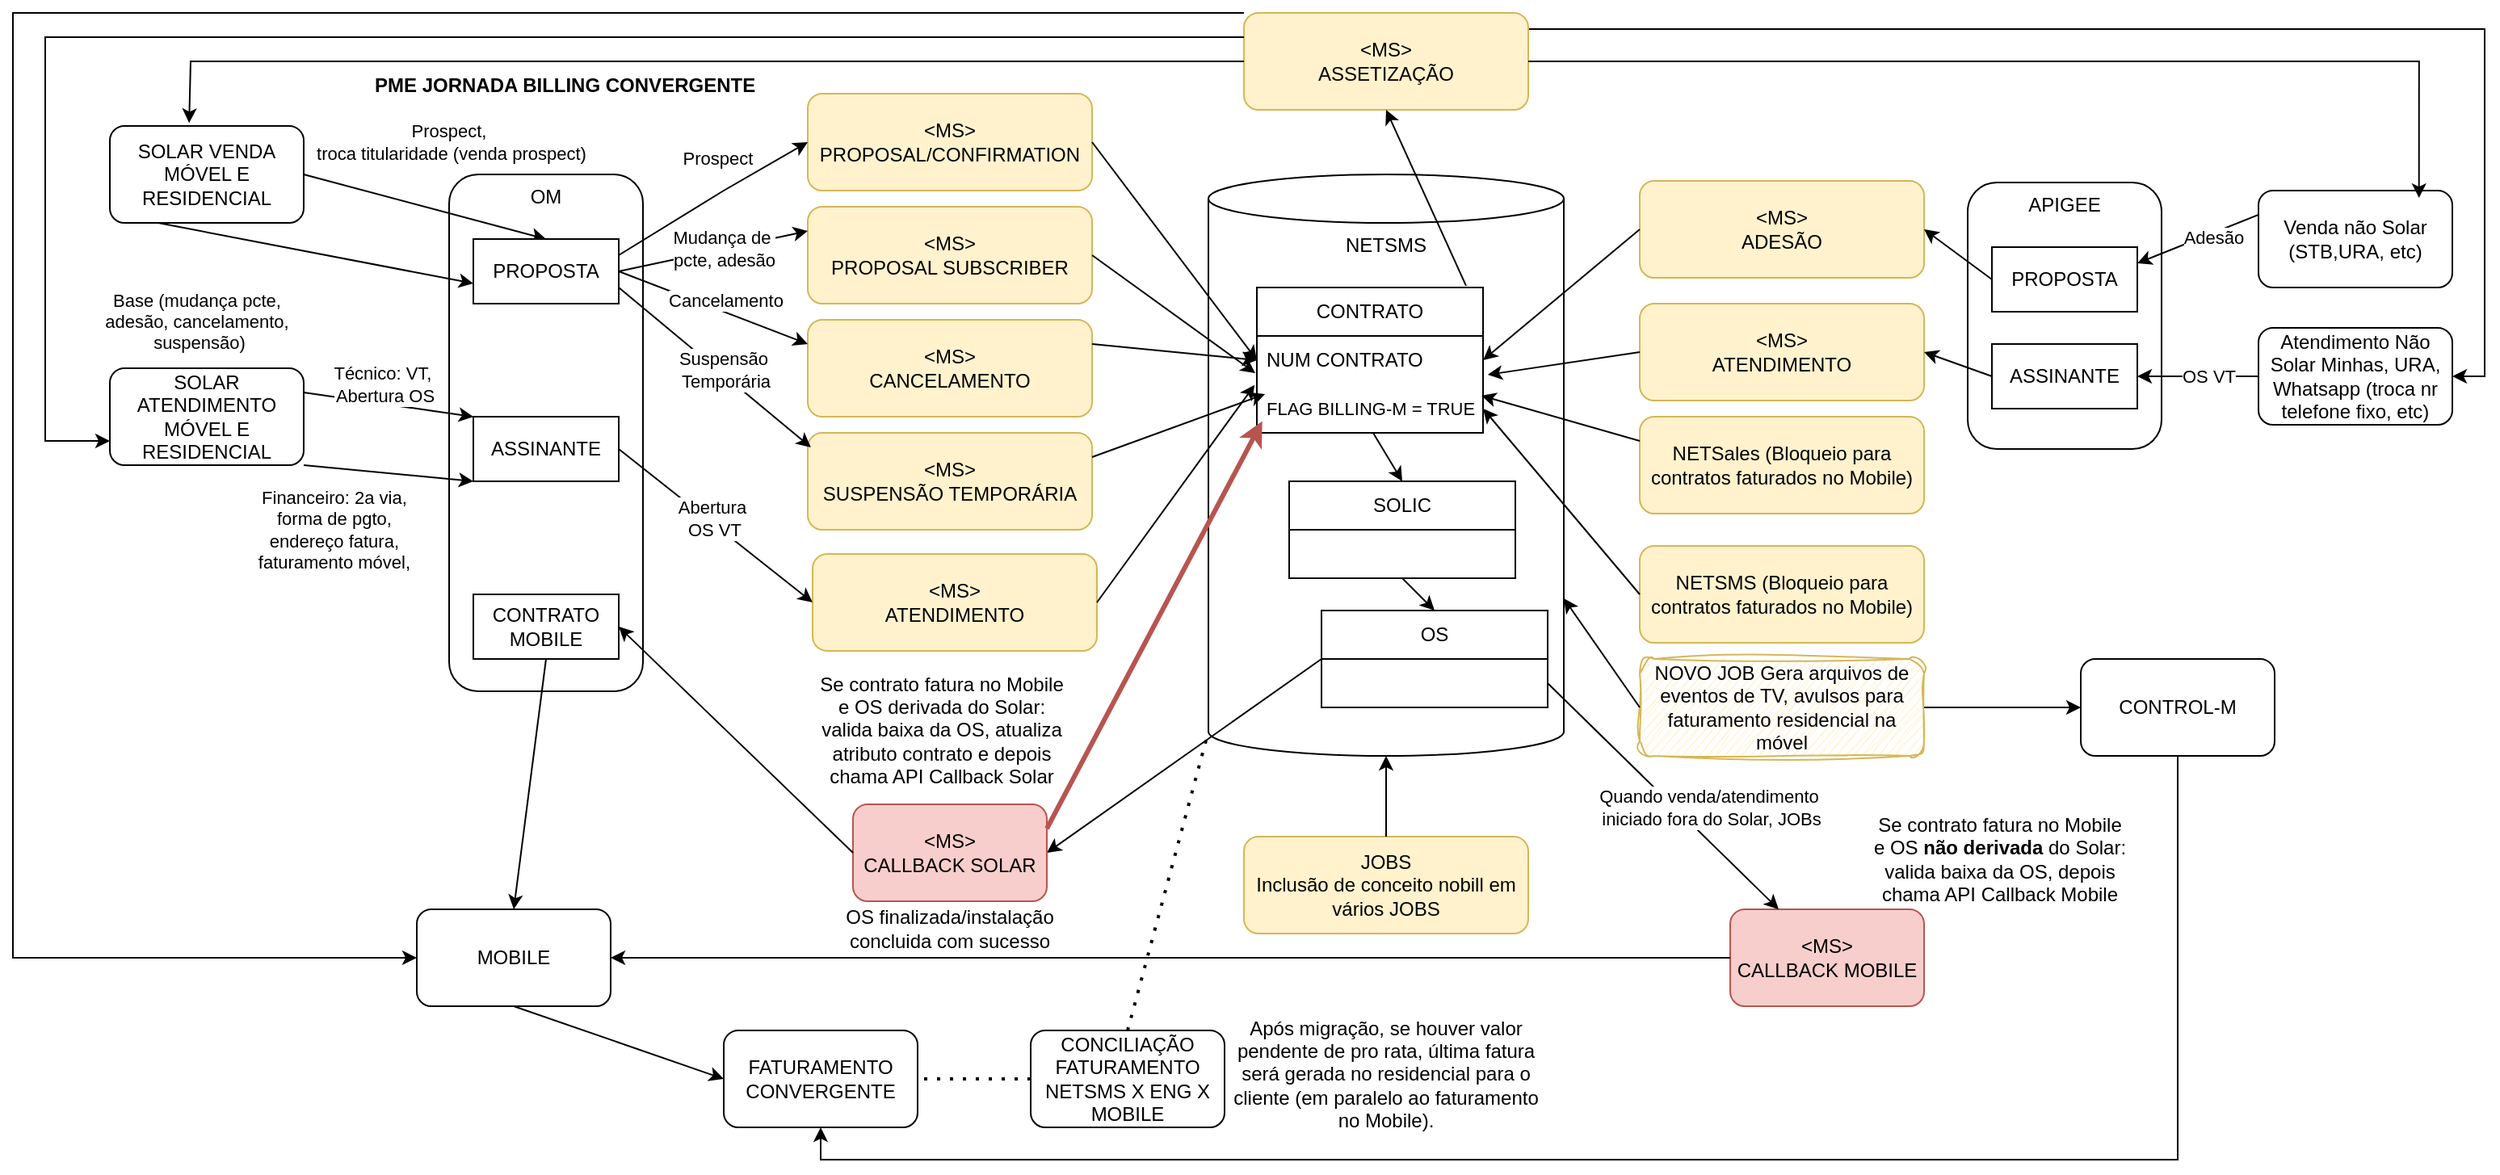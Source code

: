 <mxfile version="28.0.7">
  <diagram name="Página-1" id="GRtSqkPFpdcZIhxBoEUD">
    <mxGraphModel dx="1042" dy="527" grid="1" gridSize="10" guides="1" tooltips="1" connect="1" arrows="1" fold="1" page="1" pageScale="1" pageWidth="827" pageHeight="1169" math="0" shadow="0">
      <root>
        <mxCell id="0" />
        <mxCell id="1" parent="0" />
        <mxCell id="kH3_FAEMpBlHl0FE8i5Q-1" value="SOLAR VENDA&lt;div&gt;MÓVEL E RESIDENCIAL&lt;/div&gt;" style="rounded=1;whiteSpace=wrap;html=1;" vertex="1" parent="1">
          <mxGeometry x="80" y="100" width="120" height="60" as="geometry" />
        </mxCell>
        <mxCell id="kH3_FAEMpBlHl0FE8i5Q-2" value="&lt;b&gt;PME JORNADA BILLING CONVERGENTE&lt;/b&gt;" style="text;html=1;align=left;verticalAlign=middle;whiteSpace=wrap;rounded=0;" vertex="1" parent="1">
          <mxGeometry x="242" y="60" width="270" height="30" as="geometry" />
        </mxCell>
        <mxCell id="kH3_FAEMpBlHl0FE8i5Q-3" value="OM" style="rounded=1;whiteSpace=wrap;html=1;verticalAlign=top;" vertex="1" parent="1">
          <mxGeometry x="290" y="130" width="120" height="320" as="geometry" />
        </mxCell>
        <mxCell id="kH3_FAEMpBlHl0FE8i5Q-4" value="NETSMS" style="shape=cylinder3;whiteSpace=wrap;html=1;boundedLbl=1;backgroundOutline=1;size=15;verticalAlign=top;" vertex="1" parent="1">
          <mxGeometry x="760" y="130" width="220" height="360" as="geometry" />
        </mxCell>
        <mxCell id="kH3_FAEMpBlHl0FE8i5Q-5" value="&amp;lt;MS&amp;gt;&lt;br&gt;PROPOSAL/CONFIRMATION" style="rounded=1;whiteSpace=wrap;html=1;fillColor=#fff2cc;strokeColor=#d6b656;" vertex="1" parent="1">
          <mxGeometry x="512" y="80" width="176" height="60" as="geometry" />
        </mxCell>
        <mxCell id="kH3_FAEMpBlHl0FE8i5Q-6" value="" style="endArrow=classic;html=1;rounded=0;entryX=0;entryY=0.5;entryDx=0;entryDy=0;exitX=1;exitY=0.5;exitDx=0;exitDy=0;" edge="1" parent="1" source="kH3_FAEMpBlHl0FE8i5Q-5" target="kH3_FAEMpBlHl0FE8i5Q-11">
          <mxGeometry width="50" height="50" relative="1" as="geometry">
            <mxPoint x="680" y="280" as="sourcePoint" />
            <mxPoint x="730" y="230" as="targetPoint" />
          </mxGeometry>
        </mxCell>
        <mxCell id="kH3_FAEMpBlHl0FE8i5Q-7" value="" style="endArrow=classic;html=1;rounded=0;entryX=0;entryY=0.5;entryDx=0;entryDy=0;exitX=1;exitY=0.25;exitDx=0;exitDy=0;" edge="1" parent="1" source="kH3_FAEMpBlHl0FE8i5Q-22" target="kH3_FAEMpBlHl0FE8i5Q-5">
          <mxGeometry width="50" height="50" relative="1" as="geometry">
            <mxPoint x="520" y="270" as="sourcePoint" />
            <mxPoint x="570" y="220" as="targetPoint" />
            <Array as="points">
              <mxPoint x="460" y="140" />
            </Array>
          </mxGeometry>
        </mxCell>
        <mxCell id="kH3_FAEMpBlHl0FE8i5Q-8" value="" style="endArrow=classic;html=1;rounded=0;entryX=0.5;entryY=0;entryDx=0;entryDy=0;exitX=1;exitY=0.5;exitDx=0;exitDy=0;" edge="1" parent="1" source="kH3_FAEMpBlHl0FE8i5Q-1" target="kH3_FAEMpBlHl0FE8i5Q-22">
          <mxGeometry width="50" height="50" relative="1" as="geometry">
            <mxPoint x="240" y="370" as="sourcePoint" />
            <mxPoint x="290" y="320" as="targetPoint" />
          </mxGeometry>
        </mxCell>
        <mxCell id="kH3_FAEMpBlHl0FE8i5Q-9" value="Prospect,&amp;nbsp;&lt;div&gt;troca titularidade (venda prospect)&lt;/div&gt;" style="edgeLabel;html=1;align=center;verticalAlign=middle;resizable=0;points=[];" vertex="1" connectable="0" parent="kH3_FAEMpBlHl0FE8i5Q-8">
          <mxGeometry x="-0.416" y="2" relative="1" as="geometry">
            <mxPoint x="46" y="-30" as="offset" />
          </mxGeometry>
        </mxCell>
        <mxCell id="kH3_FAEMpBlHl0FE8i5Q-10" value="CONTRATO" style="swimlane;fontStyle=0;childLayout=stackLayout;horizontal=1;startSize=30;horizontalStack=0;resizeParent=1;resizeParentMax=0;resizeLast=0;collapsible=1;marginBottom=0;whiteSpace=wrap;html=1;" vertex="1" parent="1">
          <mxGeometry x="790" y="200" width="140" height="90" as="geometry" />
        </mxCell>
        <mxCell id="kH3_FAEMpBlHl0FE8i5Q-11" value="NUM CONTRATO" style="text;strokeColor=none;fillColor=none;align=left;verticalAlign=middle;spacingLeft=4;spacingRight=4;overflow=hidden;points=[[0,0.5],[1,0.5]];portConstraint=eastwest;rotatable=0;whiteSpace=wrap;html=1;" vertex="1" parent="kH3_FAEMpBlHl0FE8i5Q-10">
          <mxGeometry y="30" width="140" height="30" as="geometry" />
        </mxCell>
        <mxCell id="kH3_FAEMpBlHl0FE8i5Q-12" value="&lt;font style=&quot;font-size: 11px;&quot;&gt;FLAG BILLING-M = TRUE&lt;/font&gt;" style="text;strokeColor=none;fillColor=none;align=left;verticalAlign=middle;spacingLeft=4;spacingRight=4;overflow=hidden;points=[[0,0.5],[1,0.5]];portConstraint=eastwest;rotatable=0;whiteSpace=wrap;html=1;" vertex="1" parent="kH3_FAEMpBlHl0FE8i5Q-10">
          <mxGeometry y="60" width="140" height="30" as="geometry" />
        </mxCell>
        <mxCell id="kH3_FAEMpBlHl0FE8i5Q-13" value="MOBILE" style="rounded=1;whiteSpace=wrap;html=1;" vertex="1" parent="1">
          <mxGeometry x="270" y="585" width="120" height="60" as="geometry" />
        </mxCell>
        <mxCell id="kH3_FAEMpBlHl0FE8i5Q-14" value="" style="endArrow=classic;html=1;rounded=0;entryX=0.5;entryY=0;entryDx=0;entryDy=0;exitX=0.514;exitY=1;exitDx=0;exitDy=0;exitPerimeter=0;" edge="1" parent="1" source="kH3_FAEMpBlHl0FE8i5Q-12" target="kH3_FAEMpBlHl0FE8i5Q-16">
          <mxGeometry width="50" height="50" relative="1" as="geometry">
            <mxPoint x="660" y="410" as="sourcePoint" />
            <mxPoint x="710" y="360" as="targetPoint" />
          </mxGeometry>
        </mxCell>
        <mxCell id="kH3_FAEMpBlHl0FE8i5Q-15" value="" style="endArrow=classic;html=1;rounded=0;entryX=0.5;entryY=0;entryDx=0;entryDy=0;exitX=0.5;exitY=1;exitDx=0;exitDy=0;" edge="1" parent="1" source="kH3_FAEMpBlHl0FE8i5Q-23" target="kH3_FAEMpBlHl0FE8i5Q-13">
          <mxGeometry width="50" height="50" relative="1" as="geometry">
            <mxPoint x="550" y="456.5" as="sourcePoint" />
            <mxPoint x="610" y="440" as="targetPoint" />
          </mxGeometry>
        </mxCell>
        <mxCell id="kH3_FAEMpBlHl0FE8i5Q-16" value="SOLIC" style="swimlane;fontStyle=0;childLayout=stackLayout;horizontal=1;startSize=30;horizontalStack=0;resizeParent=1;resizeParentMax=0;resizeLast=0;collapsible=1;marginBottom=0;whiteSpace=wrap;html=1;" vertex="1" parent="1">
          <mxGeometry x="810" y="320" width="140" height="60" as="geometry" />
        </mxCell>
        <mxCell id="kH3_FAEMpBlHl0FE8i5Q-17" value="OS" style="swimlane;fontStyle=0;childLayout=stackLayout;horizontal=1;startSize=30;horizontalStack=0;resizeParent=1;resizeParentMax=0;resizeLast=0;collapsible=1;marginBottom=0;whiteSpace=wrap;html=1;" vertex="1" parent="1">
          <mxGeometry x="830" y="400" width="140" height="60" as="geometry" />
        </mxCell>
        <mxCell id="kH3_FAEMpBlHl0FE8i5Q-18" value="" style="endArrow=classic;html=1;rounded=0;entryX=0.5;entryY=0;entryDx=0;entryDy=0;exitX=0.5;exitY=1;exitDx=0;exitDy=0;" edge="1" parent="1" source="kH3_FAEMpBlHl0FE8i5Q-16" target="kH3_FAEMpBlHl0FE8i5Q-17">
          <mxGeometry width="50" height="50" relative="1" as="geometry">
            <mxPoint x="920" y="330" as="sourcePoint" />
            <mxPoint x="938" y="360" as="targetPoint" />
          </mxGeometry>
        </mxCell>
        <mxCell id="kH3_FAEMpBlHl0FE8i5Q-19" value="" style="endArrow=classic;html=1;rounded=0;exitX=0;exitY=0.5;exitDx=0;exitDy=0;entryX=1;entryY=0.5;entryDx=0;entryDy=0;" edge="1" parent="1" source="kH3_FAEMpBlHl0FE8i5Q-17" target="kH3_FAEMpBlHl0FE8i5Q-21">
          <mxGeometry width="50" height="50" relative="1" as="geometry">
            <mxPoint x="800" y="550" as="sourcePoint" />
            <mxPoint x="850" y="500" as="targetPoint" />
          </mxGeometry>
        </mxCell>
        <mxCell id="kH3_FAEMpBlHl0FE8i5Q-20" value="OS finalizada/instalação concluida com sucesso" style="text;html=1;align=center;verticalAlign=middle;whiteSpace=wrap;rounded=0;" vertex="1" parent="1">
          <mxGeometry x="516" y="577" width="168" height="40" as="geometry" />
        </mxCell>
        <mxCell id="kH3_FAEMpBlHl0FE8i5Q-21" value="&amp;lt;MS&amp;gt;&lt;br&gt;CALLBACK SOLAR" style="rounded=1;whiteSpace=wrap;html=1;fillColor=#f8cecc;strokeColor=#b85450;" vertex="1" parent="1">
          <mxGeometry x="540" y="520" width="120" height="60" as="geometry" />
        </mxCell>
        <mxCell id="kH3_FAEMpBlHl0FE8i5Q-22" value="PROPOSTA" style="rounded=0;whiteSpace=wrap;html=1;" vertex="1" parent="1">
          <mxGeometry x="305" y="170" width="90" height="40" as="geometry" />
        </mxCell>
        <mxCell id="kH3_FAEMpBlHl0FE8i5Q-23" value="CONTRATO MOBILE" style="rounded=0;whiteSpace=wrap;html=1;" vertex="1" parent="1">
          <mxGeometry x="305" y="390" width="90" height="40" as="geometry" />
        </mxCell>
        <mxCell id="kH3_FAEMpBlHl0FE8i5Q-24" value="" style="endArrow=classic;html=1;rounded=0;entryX=1;entryY=0.5;entryDx=0;entryDy=0;exitX=0;exitY=0.5;exitDx=0;exitDy=0;" edge="1" parent="1" source="kH3_FAEMpBlHl0FE8i5Q-21" target="kH3_FAEMpBlHl0FE8i5Q-23">
          <mxGeometry width="50" height="50" relative="1" as="geometry">
            <mxPoint x="430" y="390" as="sourcePoint" />
            <mxPoint x="480" y="340" as="targetPoint" />
          </mxGeometry>
        </mxCell>
        <mxCell id="kH3_FAEMpBlHl0FE8i5Q-25" value="CONCILIAÇÃO FATURAMENTO NETSMS X ENG X MOBILE" style="rounded=1;whiteSpace=wrap;html=1;" vertex="1" parent="1">
          <mxGeometry x="650" y="660" width="120" height="60" as="geometry" />
        </mxCell>
        <mxCell id="kH3_FAEMpBlHl0FE8i5Q-26" value="" style="endArrow=none;dashed=1;html=1;dashPattern=1 3;strokeWidth=2;rounded=0;exitX=0;exitY=0.5;exitDx=0;exitDy=0;entryX=1;entryY=0.5;entryDx=0;entryDy=0;" edge="1" parent="1" source="kH3_FAEMpBlHl0FE8i5Q-25" target="kH3_FAEMpBlHl0FE8i5Q-69">
          <mxGeometry width="50" height="50" relative="1" as="geometry">
            <mxPoint x="270" y="470" as="sourcePoint" />
            <mxPoint x="320" y="420" as="targetPoint" />
          </mxGeometry>
        </mxCell>
        <mxCell id="kH3_FAEMpBlHl0FE8i5Q-27" value="" style="endArrow=none;dashed=1;html=1;dashPattern=1 3;strokeWidth=2;rounded=0;entryX=0;entryY=1;entryDx=0;entryDy=-15;entryPerimeter=0;exitX=0.5;exitY=0;exitDx=0;exitDy=0;" edge="1" parent="1" source="kH3_FAEMpBlHl0FE8i5Q-25" target="kH3_FAEMpBlHl0FE8i5Q-4">
          <mxGeometry width="50" height="50" relative="1" as="geometry">
            <mxPoint x="580" y="510" as="sourcePoint" />
            <mxPoint x="750" y="450" as="targetPoint" />
          </mxGeometry>
        </mxCell>
        <mxCell id="kH3_FAEMpBlHl0FE8i5Q-28" value="SOLAR ATENDIMENTO&lt;div&gt;MÓVEL E RESIDENCIAL&lt;/div&gt;" style="rounded=1;whiteSpace=wrap;html=1;" vertex="1" parent="1">
          <mxGeometry x="80" y="250" width="120" height="60" as="geometry" />
        </mxCell>
        <mxCell id="kH3_FAEMpBlHl0FE8i5Q-29" value="" style="endArrow=classic;html=1;rounded=0;exitX=0.25;exitY=1;exitDx=0;exitDy=0;entryX=0;entryY=0.25;entryDx=0;entryDy=0;" edge="1" parent="1" source="kH3_FAEMpBlHl0FE8i5Q-1">
          <mxGeometry width="50" height="50" relative="1" as="geometry">
            <mxPoint x="200" y="162.5" as="sourcePoint" />
            <mxPoint x="305" y="197.5" as="targetPoint" />
          </mxGeometry>
        </mxCell>
        <mxCell id="kH3_FAEMpBlHl0FE8i5Q-30" value="Base (mudança pcte,&amp;nbsp;&lt;div&gt;adesão,&amp;nbsp;&lt;span style=&quot;background-color: light-dark(#ffffff, var(--ge-dark-color, #121212)); color: light-dark(rgb(0, 0, 0), rgb(255, 255, 255));&quot;&gt;cancelamento,&amp;nbsp;&lt;/span&gt;&lt;div&gt;suspensão)&lt;/div&gt;&lt;/div&gt;" style="edgeLabel;html=1;align=center;verticalAlign=middle;resizable=0;points=[];" vertex="1" connectable="0" parent="kH3_FAEMpBlHl0FE8i5Q-29">
          <mxGeometry x="0.227" y="1" relative="1" as="geometry">
            <mxPoint x="-95" y="39" as="offset" />
          </mxGeometry>
        </mxCell>
        <mxCell id="kH3_FAEMpBlHl0FE8i5Q-31" value="" style="endArrow=classic;html=1;rounded=0;exitX=1;exitY=0.25;exitDx=0;exitDy=0;entryX=0;entryY=0;entryDx=0;entryDy=0;" edge="1" parent="1" source="kH3_FAEMpBlHl0FE8i5Q-28" target="kH3_FAEMpBlHl0FE8i5Q-35">
          <mxGeometry width="50" height="50" relative="1" as="geometry">
            <mxPoint x="270" y="310" as="sourcePoint" />
            <mxPoint x="380" y="260" as="targetPoint" />
          </mxGeometry>
        </mxCell>
        <mxCell id="kH3_FAEMpBlHl0FE8i5Q-32" value="Técnico: VT,&amp;nbsp;&lt;div&gt;Abertura OS&lt;/div&gt;" style="edgeLabel;html=1;align=center;verticalAlign=middle;resizable=0;points=[];" vertex="1" connectable="0" parent="kH3_FAEMpBlHl0FE8i5Q-31">
          <mxGeometry x="-0.087" y="1" relative="1" as="geometry">
            <mxPoint x="2" y="-11" as="offset" />
          </mxGeometry>
        </mxCell>
        <mxCell id="kH3_FAEMpBlHl0FE8i5Q-33" value="" style="endArrow=classic;html=1;rounded=0;entryX=0;entryY=1;entryDx=0;entryDy=0;exitX=1;exitY=1;exitDx=0;exitDy=0;" edge="1" parent="1" source="kH3_FAEMpBlHl0FE8i5Q-28" target="kH3_FAEMpBlHl0FE8i5Q-35">
          <mxGeometry width="50" height="50" relative="1" as="geometry">
            <mxPoint x="250" y="325" as="sourcePoint" />
            <mxPoint x="300" y="275" as="targetPoint" />
          </mxGeometry>
        </mxCell>
        <mxCell id="kH3_FAEMpBlHl0FE8i5Q-34" value="Financeiro: 2a via,&amp;nbsp;&lt;div&gt;forma de pgto,&amp;nbsp;&lt;div&gt;endereço fatura,&amp;nbsp;&lt;/div&gt;&lt;div&gt;faturamento móvel,&amp;nbsp;&lt;/div&gt;&lt;/div&gt;" style="edgeLabel;html=1;align=center;verticalAlign=middle;resizable=0;points=[];" vertex="1" connectable="0" parent="kH3_FAEMpBlHl0FE8i5Q-33">
          <mxGeometry x="-0.655" y="-2" relative="1" as="geometry">
            <mxPoint x="2" y="36" as="offset" />
          </mxGeometry>
        </mxCell>
        <mxCell id="kH3_FAEMpBlHl0FE8i5Q-35" value="ASSINANTE" style="rounded=0;whiteSpace=wrap;html=1;" vertex="1" parent="1">
          <mxGeometry x="305" y="280" width="90" height="40" as="geometry" />
        </mxCell>
        <mxCell id="kH3_FAEMpBlHl0FE8i5Q-36" value="&amp;lt;MS&amp;gt;&lt;br&gt;ATENDIMENTO" style="rounded=1;whiteSpace=wrap;html=1;fillColor=#fff2cc;strokeColor=#d6b656;" vertex="1" parent="1">
          <mxGeometry x="515" y="365" width="176" height="60" as="geometry" />
        </mxCell>
        <mxCell id="kH3_FAEMpBlHl0FE8i5Q-37" value="" style="endArrow=classic;html=1;rounded=0;entryX=-0.01;entryY=0.013;entryDx=0;entryDy=0;entryPerimeter=0;exitX=1;exitY=0.5;exitDx=0;exitDy=0;" edge="1" parent="1" source="kH3_FAEMpBlHl0FE8i5Q-36" target="kH3_FAEMpBlHl0FE8i5Q-12">
          <mxGeometry width="50" height="50" relative="1" as="geometry">
            <mxPoint x="470" y="360" as="sourcePoint" />
            <mxPoint x="520" y="310" as="targetPoint" />
          </mxGeometry>
        </mxCell>
        <mxCell id="kH3_FAEMpBlHl0FE8i5Q-38" value="" style="endArrow=classic;html=1;rounded=0;entryX=0;entryY=0.5;entryDx=0;entryDy=0;exitX=1;exitY=0.5;exitDx=0;exitDy=0;" edge="1" parent="1" source="kH3_FAEMpBlHl0FE8i5Q-35" target="kH3_FAEMpBlHl0FE8i5Q-36">
          <mxGeometry width="50" height="50" relative="1" as="geometry">
            <mxPoint x="470" y="360" as="sourcePoint" />
            <mxPoint x="520" y="310" as="targetPoint" />
          </mxGeometry>
        </mxCell>
        <mxCell id="kH3_FAEMpBlHl0FE8i5Q-39" value="Abertura&amp;nbsp;&lt;div&gt;OS VT&lt;/div&gt;" style="edgeLabel;html=1;align=center;verticalAlign=middle;resizable=0;points=[];" vertex="1" connectable="0" parent="kH3_FAEMpBlHl0FE8i5Q-38">
          <mxGeometry x="-0.047" y="3" relative="1" as="geometry">
            <mxPoint as="offset" />
          </mxGeometry>
        </mxCell>
        <mxCell id="kH3_FAEMpBlHl0FE8i5Q-40" value="Após migração, se houver valor pendente de pro rata, última fatura será gerada no residencial para o cliente (em paralelo ao faturamento no Mobile)." style="text;html=1;align=center;verticalAlign=middle;whiteSpace=wrap;rounded=0;" vertex="1" parent="1">
          <mxGeometry x="770" y="653" width="200" height="67" as="geometry" />
        </mxCell>
        <mxCell id="kH3_FAEMpBlHl0FE8i5Q-41" value="" style="endArrow=classic;html=1;rounded=0;exitX=1;exitY=0.25;exitDx=0;exitDy=0;entryX=0.024;entryY=0.76;entryDx=0;entryDy=0;fillColor=#f8cecc;strokeColor=#b85450;strokeWidth=3;entryPerimeter=0;" edge="1" parent="1" source="kH3_FAEMpBlHl0FE8i5Q-21" target="kH3_FAEMpBlHl0FE8i5Q-12">
          <mxGeometry width="50" height="50" relative="1" as="geometry">
            <mxPoint x="650" y="335" as="sourcePoint" />
            <mxPoint x="800" y="285" as="targetPoint" />
          </mxGeometry>
        </mxCell>
        <mxCell id="kH3_FAEMpBlHl0FE8i5Q-42" style="edgeStyle=orthogonalEdgeStyle;rounded=0;orthogonalLoop=1;jettySize=auto;html=1;exitX=0.5;exitY=1;exitDx=0;exitDy=0;" edge="1" parent="1" source="kH3_FAEMpBlHl0FE8i5Q-40" target="kH3_FAEMpBlHl0FE8i5Q-40">
          <mxGeometry relative="1" as="geometry" />
        </mxCell>
        <mxCell id="kH3_FAEMpBlHl0FE8i5Q-43" value="Atendimento Não Solar Minhas, URA, Whatsapp (troca nr telefone fixo, etc)" style="rounded=1;whiteSpace=wrap;html=1;" vertex="1" parent="1">
          <mxGeometry x="1410" y="225" width="120" height="60" as="geometry" />
        </mxCell>
        <mxCell id="kH3_FAEMpBlHl0FE8i5Q-44" value="&amp;lt;MS&amp;gt;&lt;br&gt;ADESÃO" style="rounded=1;whiteSpace=wrap;html=1;fillColor=#fff2cc;strokeColor=#d6b656;" vertex="1" parent="1">
          <mxGeometry x="1027" y="134" width="176" height="60" as="geometry" />
        </mxCell>
        <mxCell id="kH3_FAEMpBlHl0FE8i5Q-45" value="&amp;lt;MS&amp;gt;&lt;br&gt;CALLBACK MOBILE" style="rounded=1;whiteSpace=wrap;html=1;fillColor=#f8cecc;strokeColor=#b85450;" vertex="1" parent="1">
          <mxGeometry x="1083" y="585" width="120" height="60" as="geometry" />
        </mxCell>
        <mxCell id="kH3_FAEMpBlHl0FE8i5Q-46" value="Venda não Solar (STB,URA, etc)" style="rounded=1;whiteSpace=wrap;html=1;" vertex="1" parent="1">
          <mxGeometry x="1410" y="140" width="120" height="60" as="geometry" />
        </mxCell>
        <mxCell id="kH3_FAEMpBlHl0FE8i5Q-47" value="APIGEE" style="rounded=1;whiteSpace=wrap;html=1;verticalAlign=top;" vertex="1" parent="1">
          <mxGeometry x="1230" y="135" width="120" height="165" as="geometry" />
        </mxCell>
        <mxCell id="kH3_FAEMpBlHl0FE8i5Q-48" value="PROPOSTA" style="rounded=0;whiteSpace=wrap;html=1;" vertex="1" parent="1">
          <mxGeometry x="1245" y="175" width="90" height="40" as="geometry" />
        </mxCell>
        <mxCell id="kH3_FAEMpBlHl0FE8i5Q-49" value="ASSINANTE" style="rounded=0;whiteSpace=wrap;html=1;" vertex="1" parent="1">
          <mxGeometry x="1245" y="235" width="90" height="40" as="geometry" />
        </mxCell>
        <mxCell id="kH3_FAEMpBlHl0FE8i5Q-50" value="" style="endArrow=classic;html=1;rounded=0;exitX=0;exitY=0.5;exitDx=0;exitDy=0;entryX=1;entryY=0.5;entryDx=0;entryDy=0;" edge="1" parent="1" source="kH3_FAEMpBlHl0FE8i5Q-43" target="kH3_FAEMpBlHl0FE8i5Q-49">
          <mxGeometry width="50" height="50" relative="1" as="geometry">
            <mxPoint x="1230" y="290" as="sourcePoint" />
            <mxPoint x="1280" y="240" as="targetPoint" />
          </mxGeometry>
        </mxCell>
        <mxCell id="kH3_FAEMpBlHl0FE8i5Q-51" value="OS VT" style="edgeLabel;html=1;align=center;verticalAlign=middle;resizable=0;points=[];" vertex="1" connectable="0" parent="kH3_FAEMpBlHl0FE8i5Q-50">
          <mxGeometry x="-0.173" relative="1" as="geometry">
            <mxPoint as="offset" />
          </mxGeometry>
        </mxCell>
        <mxCell id="kH3_FAEMpBlHl0FE8i5Q-52" value="" style="endArrow=classic;html=1;rounded=0;exitX=0;exitY=0.25;exitDx=0;exitDy=0;entryX=1;entryY=0.25;entryDx=0;entryDy=0;" edge="1" parent="1" source="kH3_FAEMpBlHl0FE8i5Q-46" target="kH3_FAEMpBlHl0FE8i5Q-48">
          <mxGeometry width="50" height="50" relative="1" as="geometry">
            <mxPoint x="1445" y="250" as="sourcePoint" />
            <mxPoint x="1370" y="250" as="targetPoint" />
          </mxGeometry>
        </mxCell>
        <mxCell id="kH3_FAEMpBlHl0FE8i5Q-53" value="Adesão" style="edgeLabel;html=1;align=center;verticalAlign=middle;resizable=0;points=[];" vertex="1" connectable="0" parent="kH3_FAEMpBlHl0FE8i5Q-52">
          <mxGeometry x="-0.237" y="2" relative="1" as="geometry">
            <mxPoint as="offset" />
          </mxGeometry>
        </mxCell>
        <mxCell id="kH3_FAEMpBlHl0FE8i5Q-54" value="" style="endArrow=classic;html=1;rounded=0;entryX=1;entryY=0.5;entryDx=0;entryDy=0;exitX=0;exitY=0.5;exitDx=0;exitDy=0;" edge="1" parent="1" source="kH3_FAEMpBlHl0FE8i5Q-44" target="kH3_FAEMpBlHl0FE8i5Q-11">
          <mxGeometry width="50" height="50" relative="1" as="geometry">
            <mxPoint x="1020" y="290" as="sourcePoint" />
            <mxPoint x="1070" y="240" as="targetPoint" />
          </mxGeometry>
        </mxCell>
        <mxCell id="kH3_FAEMpBlHl0FE8i5Q-55" value="" style="endArrow=classic;html=1;rounded=0;entryX=1;entryY=0.5;entryDx=0;entryDy=0;exitX=0;exitY=0.5;exitDx=0;exitDy=0;" edge="1" parent="1" source="kH3_FAEMpBlHl0FE8i5Q-48" target="kH3_FAEMpBlHl0FE8i5Q-44">
          <mxGeometry width="50" height="50" relative="1" as="geometry">
            <mxPoint x="1150" y="290" as="sourcePoint" />
            <mxPoint x="1200" y="240" as="targetPoint" />
          </mxGeometry>
        </mxCell>
        <mxCell id="kH3_FAEMpBlHl0FE8i5Q-56" value="&amp;lt;MS&amp;gt;&lt;br&gt;ATENDIMENTO" style="rounded=1;whiteSpace=wrap;html=1;fillColor=#fff2cc;strokeColor=#d6b656;" vertex="1" parent="1">
          <mxGeometry x="1027" y="210" width="176" height="60" as="geometry" />
        </mxCell>
        <mxCell id="kH3_FAEMpBlHl0FE8i5Q-57" value="" style="endArrow=classic;html=1;rounded=0;entryX=1;entryY=0.5;entryDx=0;entryDy=0;exitX=0;exitY=0.5;exitDx=0;exitDy=0;" edge="1" parent="1" source="kH3_FAEMpBlHl0FE8i5Q-49" target="kH3_FAEMpBlHl0FE8i5Q-56">
          <mxGeometry width="50" height="50" relative="1" as="geometry">
            <mxPoint x="1292" y="210" as="sourcePoint" />
            <mxPoint x="1250" y="215" as="targetPoint" />
          </mxGeometry>
        </mxCell>
        <mxCell id="kH3_FAEMpBlHl0FE8i5Q-58" value="" style="endArrow=classic;html=1;rounded=0;exitX=1;exitY=0.75;exitDx=0;exitDy=0;entryX=0.25;entryY=0;entryDx=0;entryDy=0;" edge="1" parent="1" source="kH3_FAEMpBlHl0FE8i5Q-17" target="kH3_FAEMpBlHl0FE8i5Q-45">
          <mxGeometry width="50" height="50" relative="1" as="geometry">
            <mxPoint x="940" y="430" as="sourcePoint" />
            <mxPoint x="760" y="420" as="targetPoint" />
          </mxGeometry>
        </mxCell>
        <mxCell id="kH3_FAEMpBlHl0FE8i5Q-59" value="Quando venda/atendimento&amp;nbsp;&lt;div&gt;iniciado fora do Solar, JOBs&lt;/div&gt;" style="edgeLabel;html=1;align=center;verticalAlign=middle;resizable=0;points=[];" vertex="1" connectable="0" parent="kH3_FAEMpBlHl0FE8i5Q-58">
          <mxGeometry x="-0.083" relative="1" as="geometry">
            <mxPoint x="35" y="12" as="offset" />
          </mxGeometry>
        </mxCell>
        <mxCell id="kH3_FAEMpBlHl0FE8i5Q-60" value="" style="endArrow=classic;html=1;rounded=0;exitX=0;exitY=0.5;exitDx=0;exitDy=0;entryX=1;entryY=0.5;entryDx=0;entryDy=0;" edge="1" parent="1" source="kH3_FAEMpBlHl0FE8i5Q-45" target="kH3_FAEMpBlHl0FE8i5Q-13">
          <mxGeometry width="50" height="50" relative="1" as="geometry">
            <mxPoint x="1090" y="600" as="sourcePoint" />
            <mxPoint x="910" y="590" as="targetPoint" />
          </mxGeometry>
        </mxCell>
        <mxCell id="kH3_FAEMpBlHl0FE8i5Q-61" value="" style="endArrow=classic;html=1;rounded=0;entryX=1.021;entryY=0.8;entryDx=0;entryDy=0;exitX=0;exitY=0.5;exitDx=0;exitDy=0;entryPerimeter=0;" edge="1" parent="1" source="kH3_FAEMpBlHl0FE8i5Q-56" target="kH3_FAEMpBlHl0FE8i5Q-11">
          <mxGeometry width="50" height="50" relative="1" as="geometry">
            <mxPoint x="1137" y="350" as="sourcePoint" />
            <mxPoint x="1040" y="395" as="targetPoint" />
          </mxGeometry>
        </mxCell>
        <mxCell id="kH3_FAEMpBlHl0FE8i5Q-62" style="edgeStyle=orthogonalEdgeStyle;rounded=0;orthogonalLoop=1;jettySize=auto;html=1;entryX=0;entryY=0.5;entryDx=0;entryDy=0;exitX=0;exitY=0;exitDx=0;exitDy=0;" edge="1" parent="1" source="kH3_FAEMpBlHl0FE8i5Q-64" target="kH3_FAEMpBlHl0FE8i5Q-13">
          <mxGeometry relative="1" as="geometry">
            <Array as="points">
              <mxPoint x="20" y="30" />
              <mxPoint x="20" y="615" />
            </Array>
          </mxGeometry>
        </mxCell>
        <mxCell id="kH3_FAEMpBlHl0FE8i5Q-63" style="edgeStyle=orthogonalEdgeStyle;rounded=0;orthogonalLoop=1;jettySize=auto;html=1;entryX=1;entryY=0.5;entryDx=0;entryDy=0;" edge="1" parent="1" source="kH3_FAEMpBlHl0FE8i5Q-64" target="kH3_FAEMpBlHl0FE8i5Q-43">
          <mxGeometry relative="1" as="geometry">
            <Array as="points">
              <mxPoint x="1550" y="40" />
              <mxPoint x="1550" y="255" />
            </Array>
          </mxGeometry>
        </mxCell>
        <mxCell id="kH3_FAEMpBlHl0FE8i5Q-64" value="&amp;lt;MS&amp;gt;&lt;br&gt;ASSETIZAÇÃO" style="rounded=1;whiteSpace=wrap;html=1;fillColor=#fff2cc;strokeColor=#d6b656;" vertex="1" parent="1">
          <mxGeometry x="782" y="30" width="176" height="60" as="geometry" />
        </mxCell>
        <mxCell id="kH3_FAEMpBlHl0FE8i5Q-65" value="" style="endArrow=classic;html=1;rounded=0;entryX=0.5;entryY=1;entryDx=0;entryDy=0;exitX=0.925;exitY=-0.012;exitDx=0;exitDy=0;exitPerimeter=0;" edge="1" parent="1" source="kH3_FAEMpBlHl0FE8i5Q-10" target="kH3_FAEMpBlHl0FE8i5Q-64">
          <mxGeometry width="50" height="50" relative="1" as="geometry">
            <mxPoint x="610" y="210" as="sourcePoint" />
            <mxPoint x="660" y="160" as="targetPoint" />
          </mxGeometry>
        </mxCell>
        <mxCell id="kH3_FAEMpBlHl0FE8i5Q-66" value="" style="endArrow=classic;html=1;rounded=0;entryX=0.409;entryY=-0.031;entryDx=0;entryDy=0;entryPerimeter=0;exitX=0;exitY=0.5;exitDx=0;exitDy=0;" edge="1" parent="1" source="kH3_FAEMpBlHl0FE8i5Q-64" target="kH3_FAEMpBlHl0FE8i5Q-1">
          <mxGeometry width="50" height="50" relative="1" as="geometry">
            <mxPoint x="780" y="60" as="sourcePoint" />
            <mxPoint x="660" y="160" as="targetPoint" />
            <Array as="points">
              <mxPoint x="130" y="60" />
            </Array>
          </mxGeometry>
        </mxCell>
        <mxCell id="kH3_FAEMpBlHl0FE8i5Q-67" value="" style="endArrow=classic;html=1;rounded=0;entryX=0;entryY=0.75;entryDx=0;entryDy=0;exitX=0;exitY=0.25;exitDx=0;exitDy=0;" edge="1" parent="1" source="kH3_FAEMpBlHl0FE8i5Q-64" target="kH3_FAEMpBlHl0FE8i5Q-28">
          <mxGeometry width="50" height="50" relative="1" as="geometry">
            <mxPoint x="723" y="-70" as="sourcePoint" />
            <mxPoint x="70" y="8" as="targetPoint" />
            <Array as="points">
              <mxPoint x="40" y="45" />
              <mxPoint x="40" y="295" />
            </Array>
          </mxGeometry>
        </mxCell>
        <mxCell id="kH3_FAEMpBlHl0FE8i5Q-68" style="edgeStyle=orthogonalEdgeStyle;rounded=0;orthogonalLoop=1;jettySize=auto;html=1;entryX=0.828;entryY=0.076;entryDx=0;entryDy=0;entryPerimeter=0;" edge="1" parent="1" source="kH3_FAEMpBlHl0FE8i5Q-64" target="kH3_FAEMpBlHl0FE8i5Q-46">
          <mxGeometry relative="1" as="geometry" />
        </mxCell>
        <mxCell id="kH3_FAEMpBlHl0FE8i5Q-69" value="FATURAMENTO CONVERGENTE" style="whiteSpace=wrap;html=1;rounded=1;" vertex="1" parent="1">
          <mxGeometry x="460" y="660" width="120" height="60" as="geometry" />
        </mxCell>
        <mxCell id="kH3_FAEMpBlHl0FE8i5Q-70" value="" style="endArrow=classic;html=1;rounded=0;exitX=0.5;exitY=1;exitDx=0;exitDy=0;entryX=0;entryY=0.5;entryDx=0;entryDy=0;" edge="1" parent="1" source="kH3_FAEMpBlHl0FE8i5Q-13" target="kH3_FAEMpBlHl0FE8i5Q-69">
          <mxGeometry width="50" height="50" relative="1" as="geometry">
            <mxPoint x="560" y="590" as="sourcePoint" />
            <mxPoint x="610" y="540" as="targetPoint" />
          </mxGeometry>
        </mxCell>
        <mxCell id="kH3_FAEMpBlHl0FE8i5Q-71" value="JOBS&lt;div&gt;Inclusão de conceito nobill em vários JOBS&lt;/div&gt;" style="rounded=1;whiteSpace=wrap;html=1;fillColor=#fff2cc;strokeColor=#d6b656;" vertex="1" parent="1">
          <mxGeometry x="782" y="540" width="176" height="60" as="geometry" />
        </mxCell>
        <mxCell id="kH3_FAEMpBlHl0FE8i5Q-72" style="edgeStyle=orthogonalEdgeStyle;rounded=0;orthogonalLoop=1;jettySize=auto;html=1;entryX=0.5;entryY=1;entryDx=0;entryDy=0;entryPerimeter=0;" edge="1" parent="1" source="kH3_FAEMpBlHl0FE8i5Q-71" target="kH3_FAEMpBlHl0FE8i5Q-4">
          <mxGeometry relative="1" as="geometry" />
        </mxCell>
        <mxCell id="kH3_FAEMpBlHl0FE8i5Q-73" value="&amp;lt;MS&amp;gt;&lt;br&gt;PROPOSAL SUBSCRIBER" style="rounded=1;whiteSpace=wrap;html=1;fillColor=#fff2cc;strokeColor=#d6b656;" vertex="1" parent="1">
          <mxGeometry x="512" y="150" width="176" height="60" as="geometry" />
        </mxCell>
        <mxCell id="kH3_FAEMpBlHl0FE8i5Q-74" value="" style="endArrow=classic;html=1;rounded=0;entryX=-0.007;entryY=0.767;entryDx=0;entryDy=0;exitX=1;exitY=0.5;exitDx=0;exitDy=0;entryPerimeter=0;" edge="1" parent="1" source="kH3_FAEMpBlHl0FE8i5Q-73" target="kH3_FAEMpBlHl0FE8i5Q-11">
          <mxGeometry width="50" height="50" relative="1" as="geometry">
            <mxPoint x="730" y="190" as="sourcePoint" />
            <mxPoint x="829" y="295" as="targetPoint" />
          </mxGeometry>
        </mxCell>
        <mxCell id="kH3_FAEMpBlHl0FE8i5Q-75" value="" style="endArrow=classic;html=1;rounded=0;exitX=1;exitY=0.5;exitDx=0;exitDy=0;entryX=0;entryY=0.25;entryDx=0;entryDy=0;" edge="1" parent="1" source="kH3_FAEMpBlHl0FE8i5Q-22" target="kH3_FAEMpBlHl0FE8i5Q-73">
          <mxGeometry width="50" height="50" relative="1" as="geometry">
            <mxPoint x="430" y="215" as="sourcePoint" />
            <mxPoint x="480" y="165" as="targetPoint" />
          </mxGeometry>
        </mxCell>
        <mxCell id="kH3_FAEMpBlHl0FE8i5Q-76" value="Prospect" style="edgeLabel;html=1;align=center;verticalAlign=middle;resizable=0;points=[];" vertex="1" connectable="0" parent="1">
          <mxGeometry x="460" y="120" as="geometry">
            <mxPoint x="-4" as="offset" />
          </mxGeometry>
        </mxCell>
        <mxCell id="kH3_FAEMpBlHl0FE8i5Q-77" value="Mudança de&amp;nbsp;&lt;div&gt;pcte,&lt;span style=&quot;background-color: light-dark(#ffffff, var(--ge-dark-color, #121212)); color: light-dark(rgb(0, 0, 0), rgb(255, 255, 255));&quot;&gt;&amp;nbsp;adesão&lt;/span&gt;&lt;/div&gt;" style="edgeLabel;html=1;align=center;verticalAlign=middle;resizable=0;points=[];" vertex="1" connectable="0" parent="1">
          <mxGeometry x="466" y="178" as="geometry">
            <mxPoint x="-6" y="-2" as="offset" />
          </mxGeometry>
        </mxCell>
        <mxCell id="kH3_FAEMpBlHl0FE8i5Q-78" value="&amp;lt;MS&amp;gt;&lt;br&gt;CANCELAMENTO" style="rounded=1;whiteSpace=wrap;html=1;fillColor=#fff2cc;strokeColor=#d6b656;" vertex="1" parent="1">
          <mxGeometry x="512" y="220" width="176" height="60" as="geometry" />
        </mxCell>
        <mxCell id="kH3_FAEMpBlHl0FE8i5Q-79" value="" style="endArrow=classic;html=1;rounded=0;exitX=1;exitY=0.5;exitDx=0;exitDy=0;entryX=0;entryY=0.25;entryDx=0;entryDy=0;" edge="1" parent="1" source="kH3_FAEMpBlHl0FE8i5Q-22" target="kH3_FAEMpBlHl0FE8i5Q-78">
          <mxGeometry width="50" height="50" relative="1" as="geometry">
            <mxPoint x="570" y="340" as="sourcePoint" />
            <mxPoint x="620" y="290" as="targetPoint" />
          </mxGeometry>
        </mxCell>
        <mxCell id="kH3_FAEMpBlHl0FE8i5Q-80" value="Cancelamento" style="edgeLabel;html=1;align=center;verticalAlign=middle;resizable=0;points=[];" vertex="1" connectable="0" parent="1">
          <mxGeometry x="469" y="194" as="geometry">
            <mxPoint x="-8" y="14" as="offset" />
          </mxGeometry>
        </mxCell>
        <mxCell id="kH3_FAEMpBlHl0FE8i5Q-81" value="&amp;lt;MS&amp;gt;&lt;br&gt;SUSPENSÃO TEMPORÁRIA" style="rounded=1;whiteSpace=wrap;html=1;fillColor=#fff2cc;strokeColor=#d6b656;" vertex="1" parent="1">
          <mxGeometry x="512" y="290" width="176" height="60" as="geometry" />
        </mxCell>
        <mxCell id="kH3_FAEMpBlHl0FE8i5Q-82" value="" style="endArrow=classic;html=1;rounded=0;exitX=1;exitY=0.75;exitDx=0;exitDy=0;entryX=0.011;entryY=0.15;entryDx=0;entryDy=0;entryPerimeter=0;" edge="1" parent="1" source="kH3_FAEMpBlHl0FE8i5Q-22" target="kH3_FAEMpBlHl0FE8i5Q-81">
          <mxGeometry width="50" height="50" relative="1" as="geometry">
            <mxPoint x="410" y="190" as="sourcePoint" />
            <mxPoint x="527" y="235" as="targetPoint" />
          </mxGeometry>
        </mxCell>
        <mxCell id="kH3_FAEMpBlHl0FE8i5Q-83" value="Suspensão&amp;nbsp;&lt;div&gt;Temporária&lt;/div&gt;" style="edgeLabel;html=1;align=center;verticalAlign=middle;resizable=0;points=[];" vertex="1" connectable="0" parent="kH3_FAEMpBlHl0FE8i5Q-82">
          <mxGeometry x="0.077" y="3" relative="1" as="geometry">
            <mxPoint as="offset" />
          </mxGeometry>
        </mxCell>
        <mxCell id="kH3_FAEMpBlHl0FE8i5Q-84" value="" style="endArrow=classic;html=1;rounded=0;entryX=0;entryY=0.5;entryDx=0;entryDy=0;exitX=1;exitY=0.25;exitDx=0;exitDy=0;" edge="1" parent="1" source="kH3_FAEMpBlHl0FE8i5Q-78" target="kH3_FAEMpBlHl0FE8i5Q-11">
          <mxGeometry width="50" height="50" relative="1" as="geometry">
            <mxPoint x="730" y="230" as="sourcePoint" />
            <mxPoint x="831" y="303" as="targetPoint" />
          </mxGeometry>
        </mxCell>
        <mxCell id="kH3_FAEMpBlHl0FE8i5Q-85" value="" style="endArrow=classic;html=1;rounded=0;entryX=0.036;entryY=0.2;entryDx=0;entryDy=0;exitX=1;exitY=0.25;exitDx=0;exitDy=0;entryPerimeter=0;" edge="1" parent="1" source="kH3_FAEMpBlHl0FE8i5Q-81" target="kH3_FAEMpBlHl0FE8i5Q-12">
          <mxGeometry width="50" height="50" relative="1" as="geometry">
            <mxPoint x="710" y="260" as="sourcePoint" />
            <mxPoint x="811" y="333" as="targetPoint" />
          </mxGeometry>
        </mxCell>
        <mxCell id="kH3_FAEMpBlHl0FE8i5Q-86" value="Se contrato fatura no Mobile e OS derivada do Solar: valida baixa da OS, atualiza atributo contrato e depois chama API Callback Solar" style="text;html=1;align=center;verticalAlign=middle;whiteSpace=wrap;rounded=0;" vertex="1" parent="1">
          <mxGeometry x="515" y="440" width="160" height="67" as="geometry" />
        </mxCell>
        <mxCell id="kH3_FAEMpBlHl0FE8i5Q-87" value="NETSales (Bloqueio para contratos faturados no Mobile)" style="rounded=1;whiteSpace=wrap;html=1;fillColor=#fff2cc;strokeColor=#d6b656;" vertex="1" parent="1">
          <mxGeometry x="1027" y="280" width="176" height="60" as="geometry" />
        </mxCell>
        <mxCell id="kH3_FAEMpBlHl0FE8i5Q-88" value="NETSMS (Bloqueio para contratos faturados no Mobile)" style="rounded=1;whiteSpace=wrap;html=1;fillColor=#fff2cc;strokeColor=#d6b656;" vertex="1" parent="1">
          <mxGeometry x="1027" y="360" width="176" height="60" as="geometry" />
        </mxCell>
        <mxCell id="kH3_FAEMpBlHl0FE8i5Q-89" value="" style="endArrow=classic;html=1;rounded=0;entryX=0.993;entryY=0.233;entryDx=0;entryDy=0;exitX=0;exitY=0.25;exitDx=0;exitDy=0;entryPerimeter=0;" edge="1" parent="1" source="kH3_FAEMpBlHl0FE8i5Q-87" target="kH3_FAEMpBlHl0FE8i5Q-12">
          <mxGeometry width="50" height="50" relative="1" as="geometry">
            <mxPoint x="1107" y="325" as="sourcePoint" />
            <mxPoint x="1010" y="320" as="targetPoint" />
          </mxGeometry>
        </mxCell>
        <mxCell id="kH3_FAEMpBlHl0FE8i5Q-90" value="" style="endArrow=classic;html=1;rounded=0;entryX=1;entryY=0.5;entryDx=0;entryDy=0;exitX=0;exitY=0.5;exitDx=0;exitDy=0;" edge="1" parent="1" source="kH3_FAEMpBlHl0FE8i5Q-88" target="kH3_FAEMpBlHl0FE8i5Q-12">
          <mxGeometry width="50" height="50" relative="1" as="geometry">
            <mxPoint x="1128" y="508" as="sourcePoint" />
            <mxPoint x="1030" y="420" as="targetPoint" />
          </mxGeometry>
        </mxCell>
        <mxCell id="kH3_FAEMpBlHl0FE8i5Q-91" value="Se contrato fatura no Mobile e OS &lt;b&gt;não derivada&lt;/b&gt;&amp;nbsp;do Solar: valida baixa da OS, depois chama API Callback Mobile" style="text;html=1;align=center;verticalAlign=middle;whiteSpace=wrap;rounded=0;" vertex="1" parent="1">
          <mxGeometry x="1170" y="520" width="160" height="67" as="geometry" />
        </mxCell>
        <mxCell id="kH3_FAEMpBlHl0FE8i5Q-96" style="edgeStyle=orthogonalEdgeStyle;rounded=0;orthogonalLoop=1;jettySize=auto;html=1;" edge="1" parent="1" source="kH3_FAEMpBlHl0FE8i5Q-92" target="kH3_FAEMpBlHl0FE8i5Q-95">
          <mxGeometry relative="1" as="geometry" />
        </mxCell>
        <mxCell id="kH3_FAEMpBlHl0FE8i5Q-92" value="NOVO JOB Gera arquivos de eventos de TV, avulsos para faturamento residencial na móvel" style="rounded=1;whiteSpace=wrap;html=1;fillColor=#fff2cc;strokeColor=#d6b656;sketch=1;curveFitting=1;jiggle=2;" vertex="1" parent="1">
          <mxGeometry x="1027" y="430" width="176" height="60" as="geometry" />
        </mxCell>
        <mxCell id="kH3_FAEMpBlHl0FE8i5Q-94" value="" style="endArrow=classic;html=1;rounded=0;entryX=1;entryY=0;entryDx=0;entryDy=262.5;entryPerimeter=0;exitX=0;exitY=0.5;exitDx=0;exitDy=0;" edge="1" parent="1" source="kH3_FAEMpBlHl0FE8i5Q-92" target="kH3_FAEMpBlHl0FE8i5Q-4">
          <mxGeometry width="50" height="50" relative="1" as="geometry">
            <mxPoint x="1180" y="410" as="sourcePoint" />
            <mxPoint x="1230" y="360" as="targetPoint" />
          </mxGeometry>
        </mxCell>
        <mxCell id="kH3_FAEMpBlHl0FE8i5Q-97" style="edgeStyle=orthogonalEdgeStyle;rounded=0;orthogonalLoop=1;jettySize=auto;html=1;entryX=0.5;entryY=1;entryDx=0;entryDy=0;" edge="1" parent="1" source="kH3_FAEMpBlHl0FE8i5Q-95" target="kH3_FAEMpBlHl0FE8i5Q-69">
          <mxGeometry relative="1" as="geometry">
            <Array as="points">
              <mxPoint x="1360" y="740" />
              <mxPoint x="520" y="740" />
            </Array>
          </mxGeometry>
        </mxCell>
        <mxCell id="kH3_FAEMpBlHl0FE8i5Q-95" value="CONTROL-M" style="rounded=1;whiteSpace=wrap;html=1;" vertex="1" parent="1">
          <mxGeometry x="1300" y="430" width="120" height="60" as="geometry" />
        </mxCell>
      </root>
    </mxGraphModel>
  </diagram>
</mxfile>
